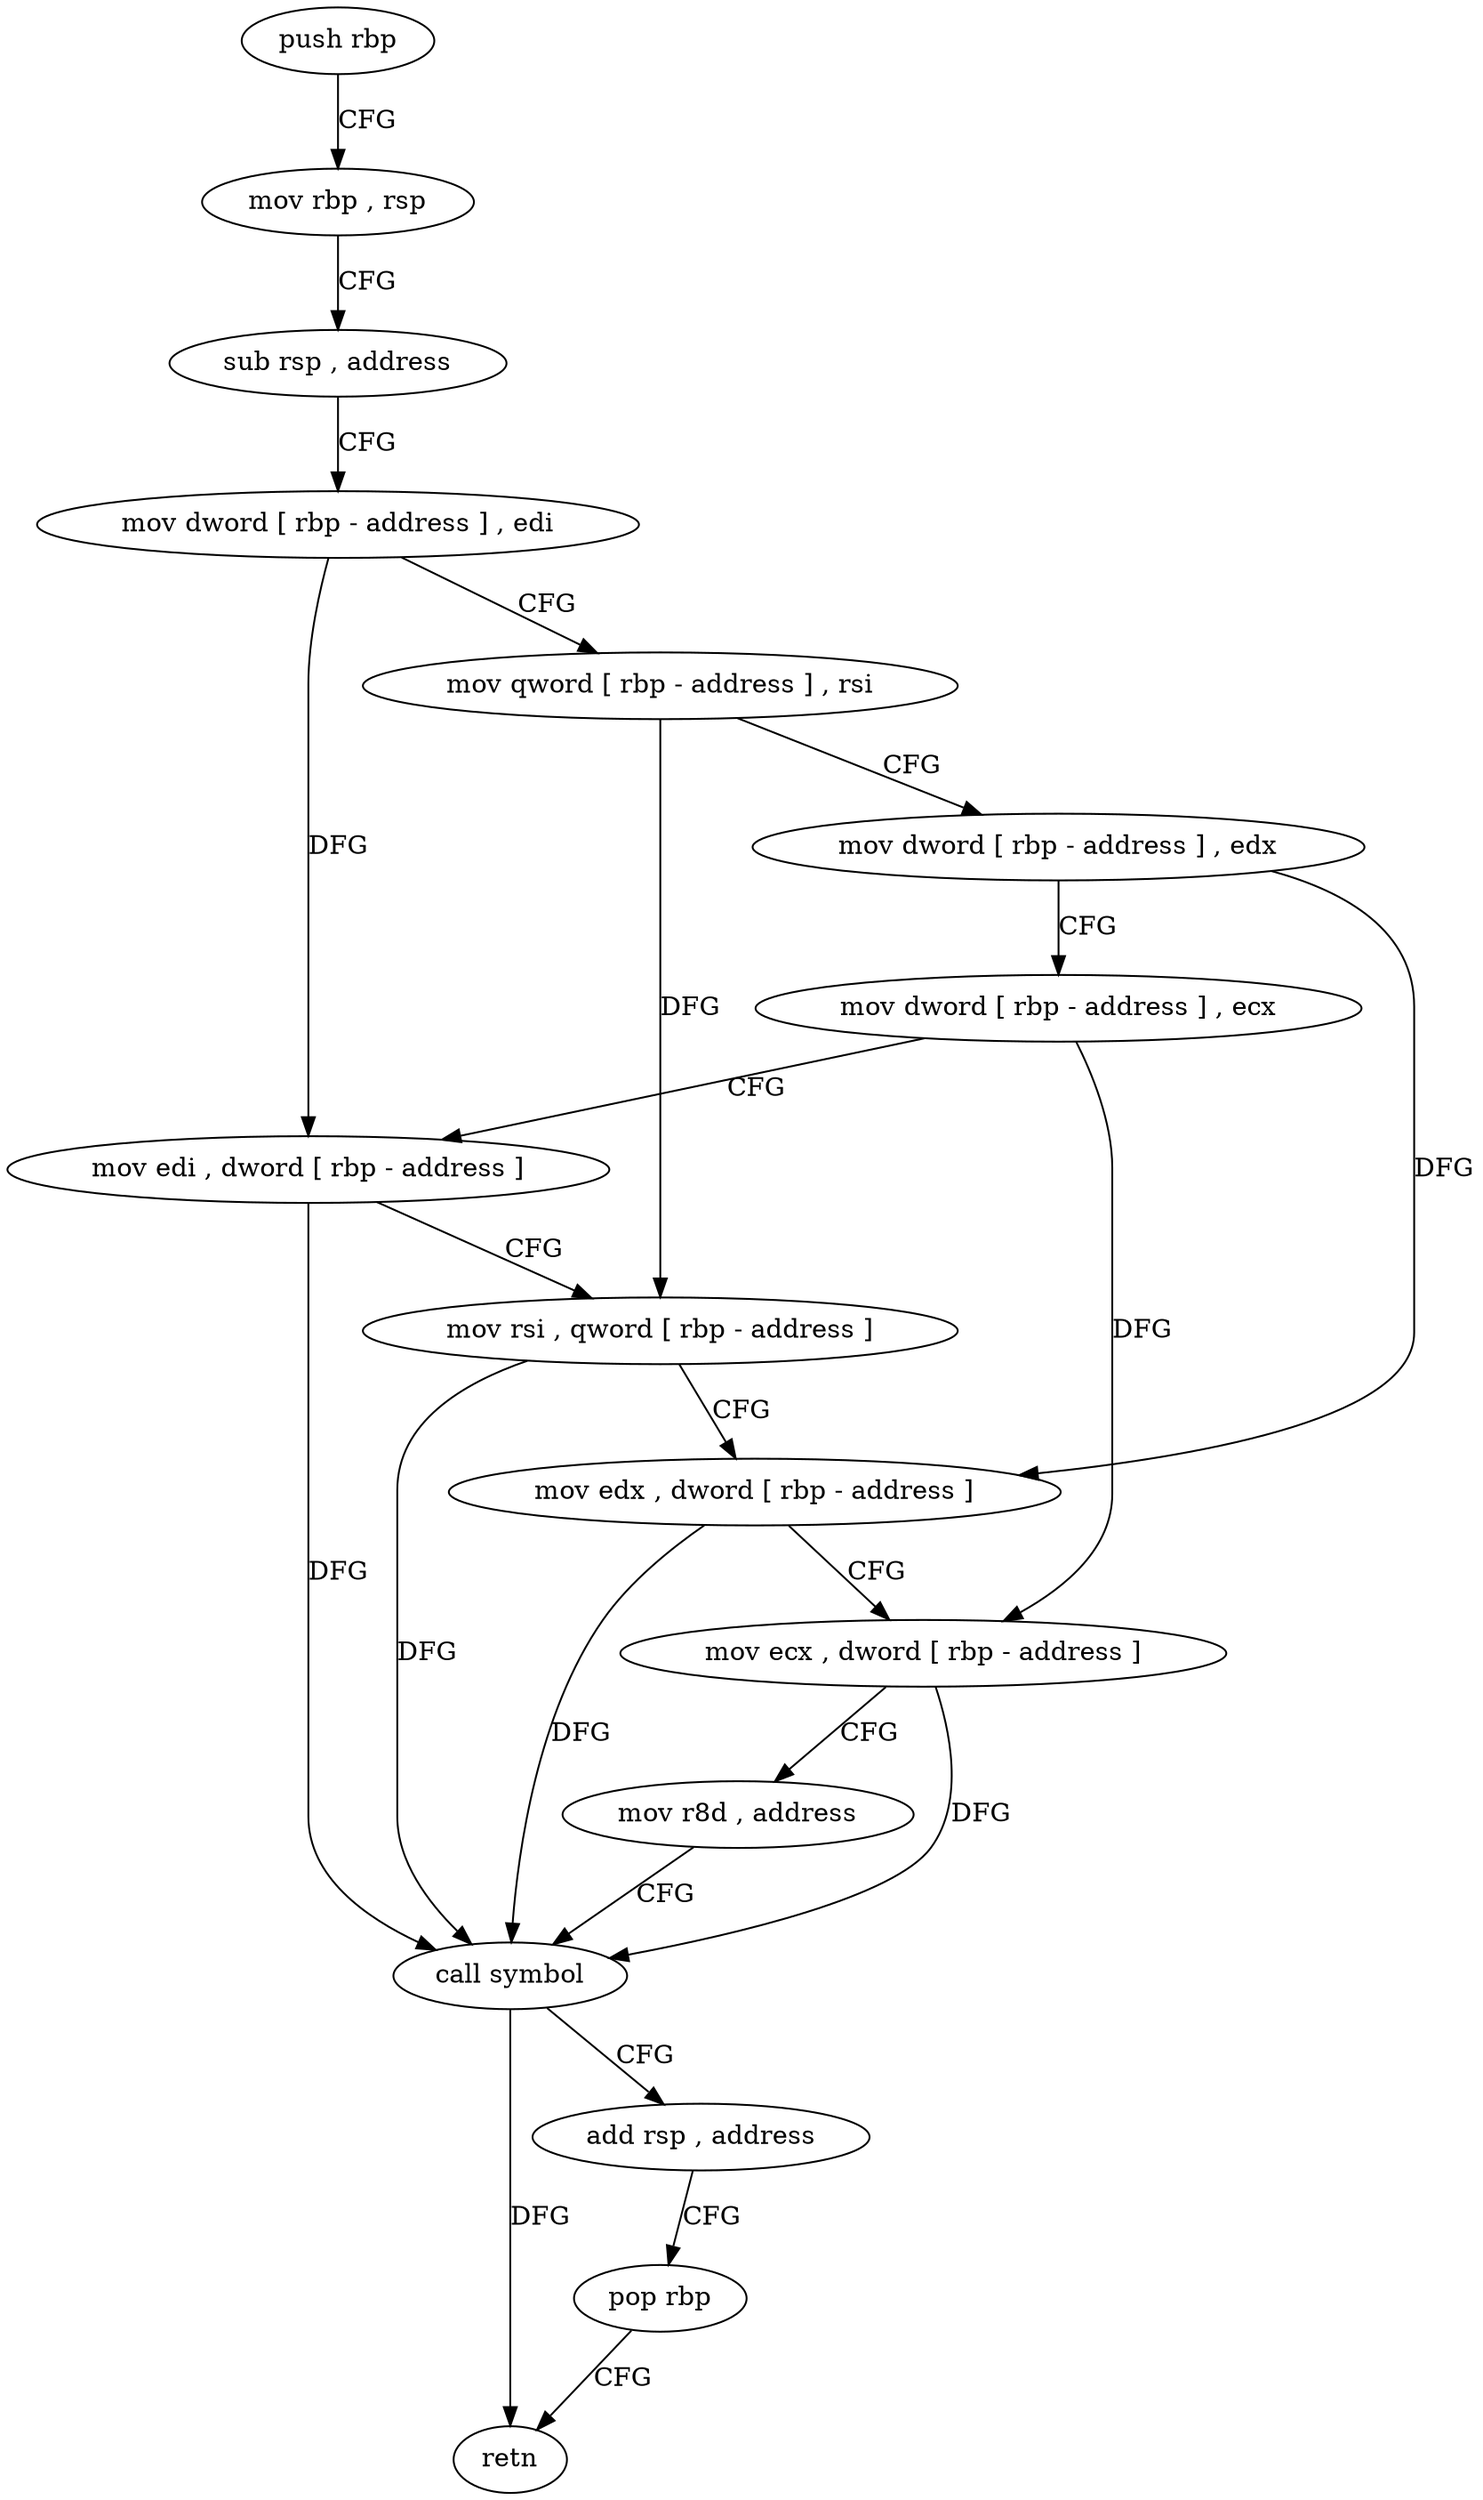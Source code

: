 digraph "func" {
"4210464" [label = "push rbp" ]
"4210465" [label = "mov rbp , rsp" ]
"4210468" [label = "sub rsp , address" ]
"4210472" [label = "mov dword [ rbp - address ] , edi" ]
"4210475" [label = "mov qword [ rbp - address ] , rsi" ]
"4210479" [label = "mov dword [ rbp - address ] , edx" ]
"4210482" [label = "mov dword [ rbp - address ] , ecx" ]
"4210485" [label = "mov edi , dword [ rbp - address ]" ]
"4210488" [label = "mov rsi , qword [ rbp - address ]" ]
"4210492" [label = "mov edx , dword [ rbp - address ]" ]
"4210495" [label = "mov ecx , dword [ rbp - address ]" ]
"4210498" [label = "mov r8d , address" ]
"4210504" [label = "call symbol" ]
"4210509" [label = "add rsp , address" ]
"4210513" [label = "pop rbp" ]
"4210514" [label = "retn" ]
"4210464" -> "4210465" [ label = "CFG" ]
"4210465" -> "4210468" [ label = "CFG" ]
"4210468" -> "4210472" [ label = "CFG" ]
"4210472" -> "4210475" [ label = "CFG" ]
"4210472" -> "4210485" [ label = "DFG" ]
"4210475" -> "4210479" [ label = "CFG" ]
"4210475" -> "4210488" [ label = "DFG" ]
"4210479" -> "4210482" [ label = "CFG" ]
"4210479" -> "4210492" [ label = "DFG" ]
"4210482" -> "4210485" [ label = "CFG" ]
"4210482" -> "4210495" [ label = "DFG" ]
"4210485" -> "4210488" [ label = "CFG" ]
"4210485" -> "4210504" [ label = "DFG" ]
"4210488" -> "4210492" [ label = "CFG" ]
"4210488" -> "4210504" [ label = "DFG" ]
"4210492" -> "4210495" [ label = "CFG" ]
"4210492" -> "4210504" [ label = "DFG" ]
"4210495" -> "4210498" [ label = "CFG" ]
"4210495" -> "4210504" [ label = "DFG" ]
"4210498" -> "4210504" [ label = "CFG" ]
"4210504" -> "4210509" [ label = "CFG" ]
"4210504" -> "4210514" [ label = "DFG" ]
"4210509" -> "4210513" [ label = "CFG" ]
"4210513" -> "4210514" [ label = "CFG" ]
}
